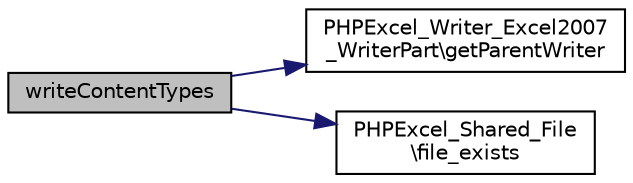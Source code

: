 digraph "writeContentTypes"
{
  edge [fontname="Helvetica",fontsize="10",labelfontname="Helvetica",labelfontsize="10"];
  node [fontname="Helvetica",fontsize="10",shape=record];
  rankdir="LR";
  Node0 [label="writeContentTypes",height=0.2,width=0.4,color="black", fillcolor="grey75", style="filled", fontcolor="black"];
  Node0 -> Node1 [color="midnightblue",fontsize="10",style="solid",fontname="Helvetica"];
  Node1 [label="PHPExcel_Writer_Excel2007\l_WriterPart\\getParentWriter",height=0.2,width=0.4,color="black", fillcolor="white", style="filled",URL="$class_p_h_p_excel___writer___excel2007___writer_part.html#a6b374226d45ae9a51dddc29aadae8b33"];
  Node0 -> Node2 [color="midnightblue",fontsize="10",style="solid",fontname="Helvetica"];
  Node2 [label="PHPExcel_Shared_File\l\\file_exists",height=0.2,width=0.4,color="black", fillcolor="white", style="filled",URL="$class_p_h_p_excel___shared___file.html#a065720635f19b64912db08f72cb13c4a"];
}

